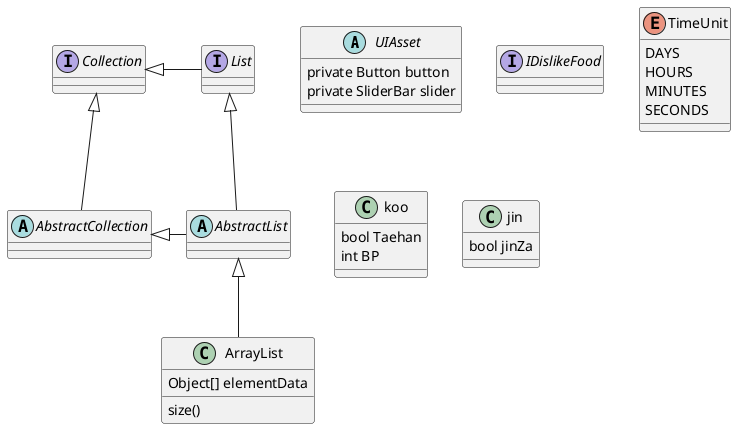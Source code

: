 @startuml
'https://plantuml.com/class-diagram

abstract class UIAsset {
    private Button button
    private SliderBar slider
}

abstract class AbstractList
abstract AbstractCollection
interface List
interface Collection

List <|-- AbstractList
Collection <|-- AbstractCollection

Collection <|- List
AbstractCollection <|- AbstractList
AbstractList <|-- ArrayList

interface IDislikeFood {}

class ArrayList {
Object[] elementData
size()
}

enum TimeUnit {
DAYS
HOURS
MINUTES
SECONDS
}

class koo {
bool Taehan
int BP

}

class jin {
bool jinZa
}

'테스트'

@enduml